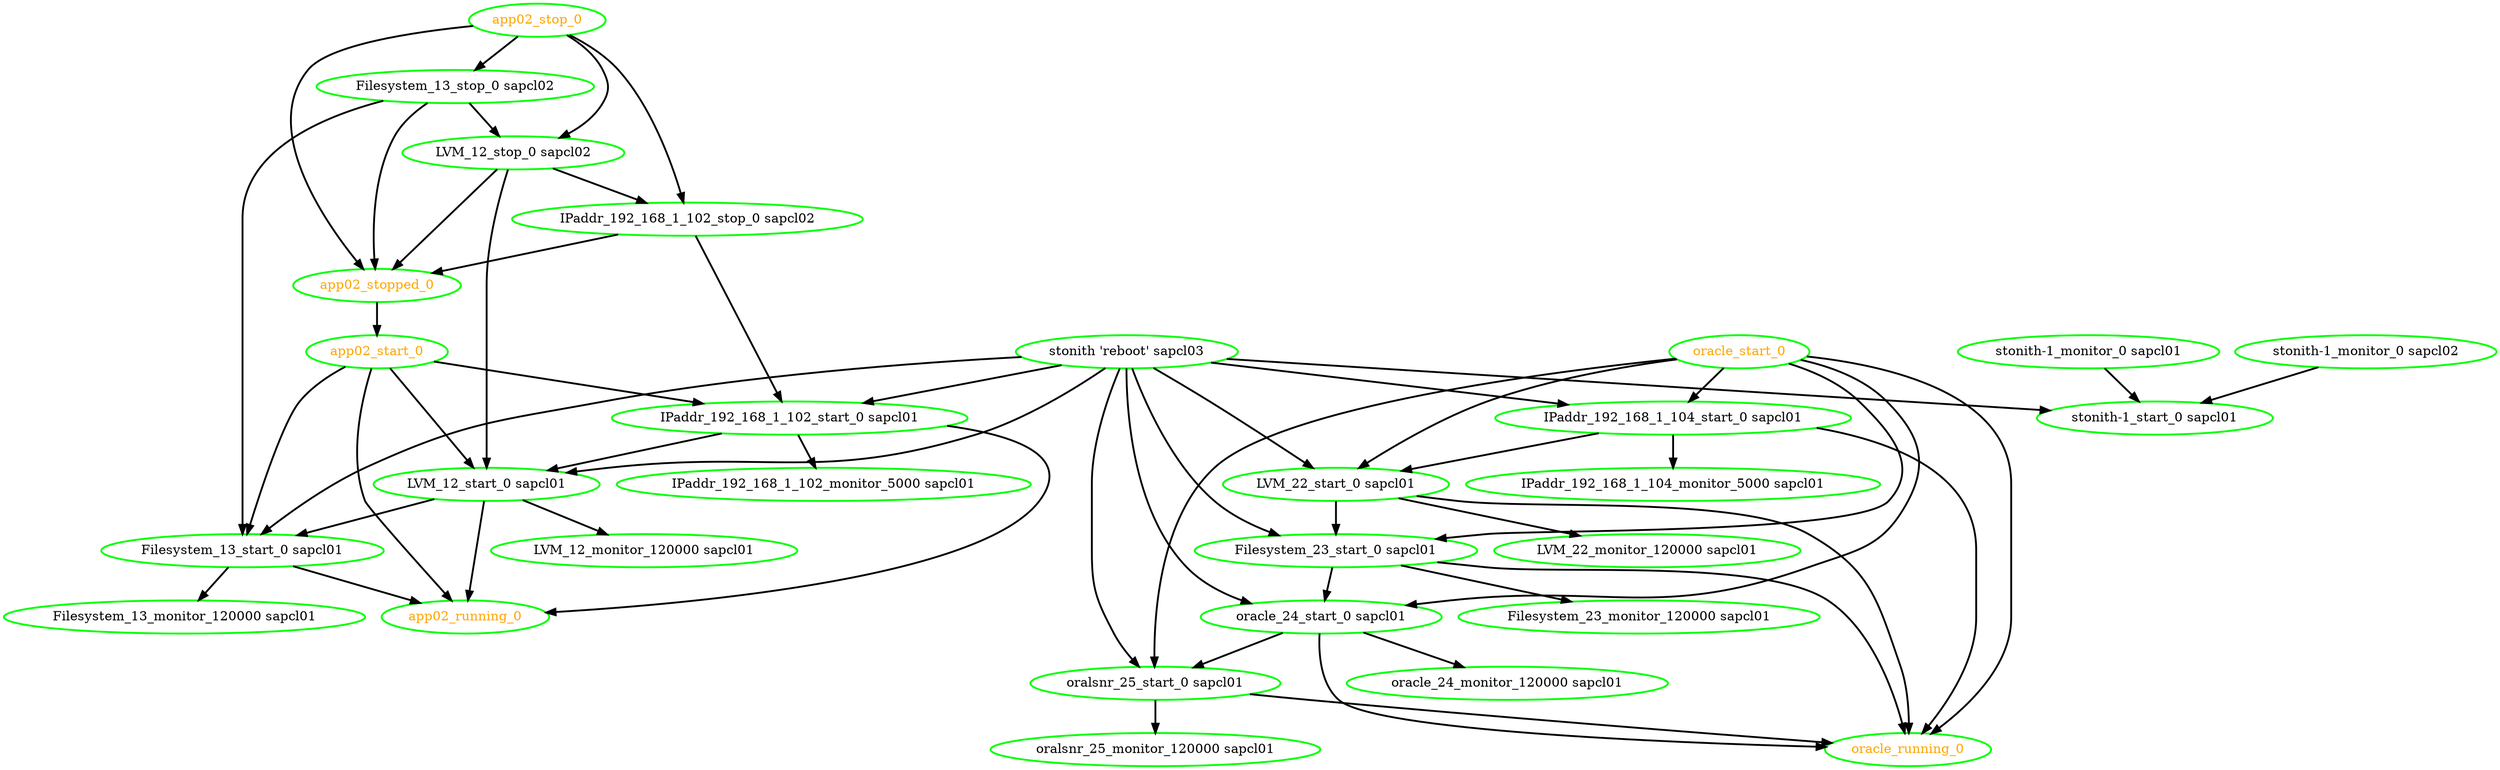  digraph "g" {
"Filesystem_13_monitor_120000 sapcl01" [ style=bold color="green" fontcolor="black"]
"Filesystem_13_start_0 sapcl01" -> "Filesystem_13_monitor_120000 sapcl01" [ style = bold]
"Filesystem_13_start_0 sapcl01" -> "app02_running_0" [ style = bold]
"Filesystem_13_start_0 sapcl01" [ style=bold color="green" fontcolor="black"]
"Filesystem_13_stop_0 sapcl02" -> "Filesystem_13_start_0 sapcl01" [ style = bold]
"Filesystem_13_stop_0 sapcl02" -> "LVM_12_stop_0 sapcl02" [ style = bold]
"Filesystem_13_stop_0 sapcl02" -> "app02_stopped_0" [ style = bold]
"Filesystem_13_stop_0 sapcl02" [ style=bold color="green" fontcolor="black"]
"Filesystem_23_monitor_120000 sapcl01" [ style=bold color="green" fontcolor="black"]
"Filesystem_23_start_0 sapcl01" -> "Filesystem_23_monitor_120000 sapcl01" [ style = bold]
"Filesystem_23_start_0 sapcl01" -> "oracle_24_start_0 sapcl01" [ style = bold]
"Filesystem_23_start_0 sapcl01" -> "oracle_running_0" [ style = bold]
"Filesystem_23_start_0 sapcl01" [ style=bold color="green" fontcolor="black"]
"IPaddr_192_168_1_102_monitor_5000 sapcl01" [ style=bold color="green" fontcolor="black"]
"IPaddr_192_168_1_102_start_0 sapcl01" -> "IPaddr_192_168_1_102_monitor_5000 sapcl01" [ style = bold]
"IPaddr_192_168_1_102_start_0 sapcl01" -> "LVM_12_start_0 sapcl01" [ style = bold]
"IPaddr_192_168_1_102_start_0 sapcl01" -> "app02_running_0" [ style = bold]
"IPaddr_192_168_1_102_start_0 sapcl01" [ style=bold color="green" fontcolor="black"]
"IPaddr_192_168_1_102_stop_0 sapcl02" -> "IPaddr_192_168_1_102_start_0 sapcl01" [ style = bold]
"IPaddr_192_168_1_102_stop_0 sapcl02" -> "app02_stopped_0" [ style = bold]
"IPaddr_192_168_1_102_stop_0 sapcl02" [ style=bold color="green" fontcolor="black"]
"IPaddr_192_168_1_104_monitor_5000 sapcl01" [ style=bold color="green" fontcolor="black"]
"IPaddr_192_168_1_104_start_0 sapcl01" -> "IPaddr_192_168_1_104_monitor_5000 sapcl01" [ style = bold]
"IPaddr_192_168_1_104_start_0 sapcl01" -> "LVM_22_start_0 sapcl01" [ style = bold]
"IPaddr_192_168_1_104_start_0 sapcl01" -> "oracle_running_0" [ style = bold]
"IPaddr_192_168_1_104_start_0 sapcl01" [ style=bold color="green" fontcolor="black"]
"LVM_12_monitor_120000 sapcl01" [ style=bold color="green" fontcolor="black"]
"LVM_12_start_0 sapcl01" -> "Filesystem_13_start_0 sapcl01" [ style = bold]
"LVM_12_start_0 sapcl01" -> "LVM_12_monitor_120000 sapcl01" [ style = bold]
"LVM_12_start_0 sapcl01" -> "app02_running_0" [ style = bold]
"LVM_12_start_0 sapcl01" [ style=bold color="green" fontcolor="black"]
"LVM_12_stop_0 sapcl02" -> "IPaddr_192_168_1_102_stop_0 sapcl02" [ style = bold]
"LVM_12_stop_0 sapcl02" -> "LVM_12_start_0 sapcl01" [ style = bold]
"LVM_12_stop_0 sapcl02" -> "app02_stopped_0" [ style = bold]
"LVM_12_stop_0 sapcl02" [ style=bold color="green" fontcolor="black"]
"LVM_22_monitor_120000 sapcl01" [ style=bold color="green" fontcolor="black"]
"LVM_22_start_0 sapcl01" -> "Filesystem_23_start_0 sapcl01" [ style = bold]
"LVM_22_start_0 sapcl01" -> "LVM_22_monitor_120000 sapcl01" [ style = bold]
"LVM_22_start_0 sapcl01" -> "oracle_running_0" [ style = bold]
"LVM_22_start_0 sapcl01" [ style=bold color="green" fontcolor="black"]
"app02_running_0" [ style=bold color="green" fontcolor="orange"]
"app02_start_0" -> "Filesystem_13_start_0 sapcl01" [ style = bold]
"app02_start_0" -> "IPaddr_192_168_1_102_start_0 sapcl01" [ style = bold]
"app02_start_0" -> "LVM_12_start_0 sapcl01" [ style = bold]
"app02_start_0" -> "app02_running_0" [ style = bold]
"app02_start_0" [ style=bold color="green" fontcolor="orange"]
"app02_stop_0" -> "Filesystem_13_stop_0 sapcl02" [ style = bold]
"app02_stop_0" -> "IPaddr_192_168_1_102_stop_0 sapcl02" [ style = bold]
"app02_stop_0" -> "LVM_12_stop_0 sapcl02" [ style = bold]
"app02_stop_0" -> "app02_stopped_0" [ style = bold]
"app02_stop_0" [ style=bold color="green" fontcolor="orange"]
"app02_stopped_0" -> "app02_start_0" [ style = bold]
"app02_stopped_0" [ style=bold color="green" fontcolor="orange"]
"oracle_24_monitor_120000 sapcl01" [ style=bold color="green" fontcolor="black"]
"oracle_24_start_0 sapcl01" -> "oracle_24_monitor_120000 sapcl01" [ style = bold]
"oracle_24_start_0 sapcl01" -> "oracle_running_0" [ style = bold]
"oracle_24_start_0 sapcl01" -> "oralsnr_25_start_0 sapcl01" [ style = bold]
"oracle_24_start_0 sapcl01" [ style=bold color="green" fontcolor="black"]
"oracle_running_0" [ style=bold color="green" fontcolor="orange"]
"oracle_start_0" -> "Filesystem_23_start_0 sapcl01" [ style = bold]
"oracle_start_0" -> "IPaddr_192_168_1_104_start_0 sapcl01" [ style = bold]
"oracle_start_0" -> "LVM_22_start_0 sapcl01" [ style = bold]
"oracle_start_0" -> "oracle_24_start_0 sapcl01" [ style = bold]
"oracle_start_0" -> "oracle_running_0" [ style = bold]
"oracle_start_0" -> "oralsnr_25_start_0 sapcl01" [ style = bold]
"oracle_start_0" [ style=bold color="green" fontcolor="orange"]
"oralsnr_25_monitor_120000 sapcl01" [ style=bold color="green" fontcolor="black"]
"oralsnr_25_start_0 sapcl01" -> "oracle_running_0" [ style = bold]
"oralsnr_25_start_0 sapcl01" -> "oralsnr_25_monitor_120000 sapcl01" [ style = bold]
"oralsnr_25_start_0 sapcl01" [ style=bold color="green" fontcolor="black"]
"stonith 'reboot' sapcl03" -> "Filesystem_13_start_0 sapcl01" [ style = bold]
"stonith 'reboot' sapcl03" -> "Filesystem_23_start_0 sapcl01" [ style = bold]
"stonith 'reboot' sapcl03" -> "IPaddr_192_168_1_102_start_0 sapcl01" [ style = bold]
"stonith 'reboot' sapcl03" -> "IPaddr_192_168_1_104_start_0 sapcl01" [ style = bold]
"stonith 'reboot' sapcl03" -> "LVM_12_start_0 sapcl01" [ style = bold]
"stonith 'reboot' sapcl03" -> "LVM_22_start_0 sapcl01" [ style = bold]
"stonith 'reboot' sapcl03" -> "oracle_24_start_0 sapcl01" [ style = bold]
"stonith 'reboot' sapcl03" -> "oralsnr_25_start_0 sapcl01" [ style = bold]
"stonith 'reboot' sapcl03" -> "stonith-1_start_0 sapcl01" [ style = bold]
"stonith 'reboot' sapcl03" [ style=bold color="green" fontcolor="black"]
"stonith-1_monitor_0 sapcl01" -> "stonith-1_start_0 sapcl01" [ style = bold]
"stonith-1_monitor_0 sapcl01" [ style=bold color="green" fontcolor="black"]
"stonith-1_monitor_0 sapcl02" -> "stonith-1_start_0 sapcl01" [ style = bold]
"stonith-1_monitor_0 sapcl02" [ style=bold color="green" fontcolor="black"]
"stonith-1_start_0 sapcl01" [ style=bold color="green" fontcolor="black"]
}
